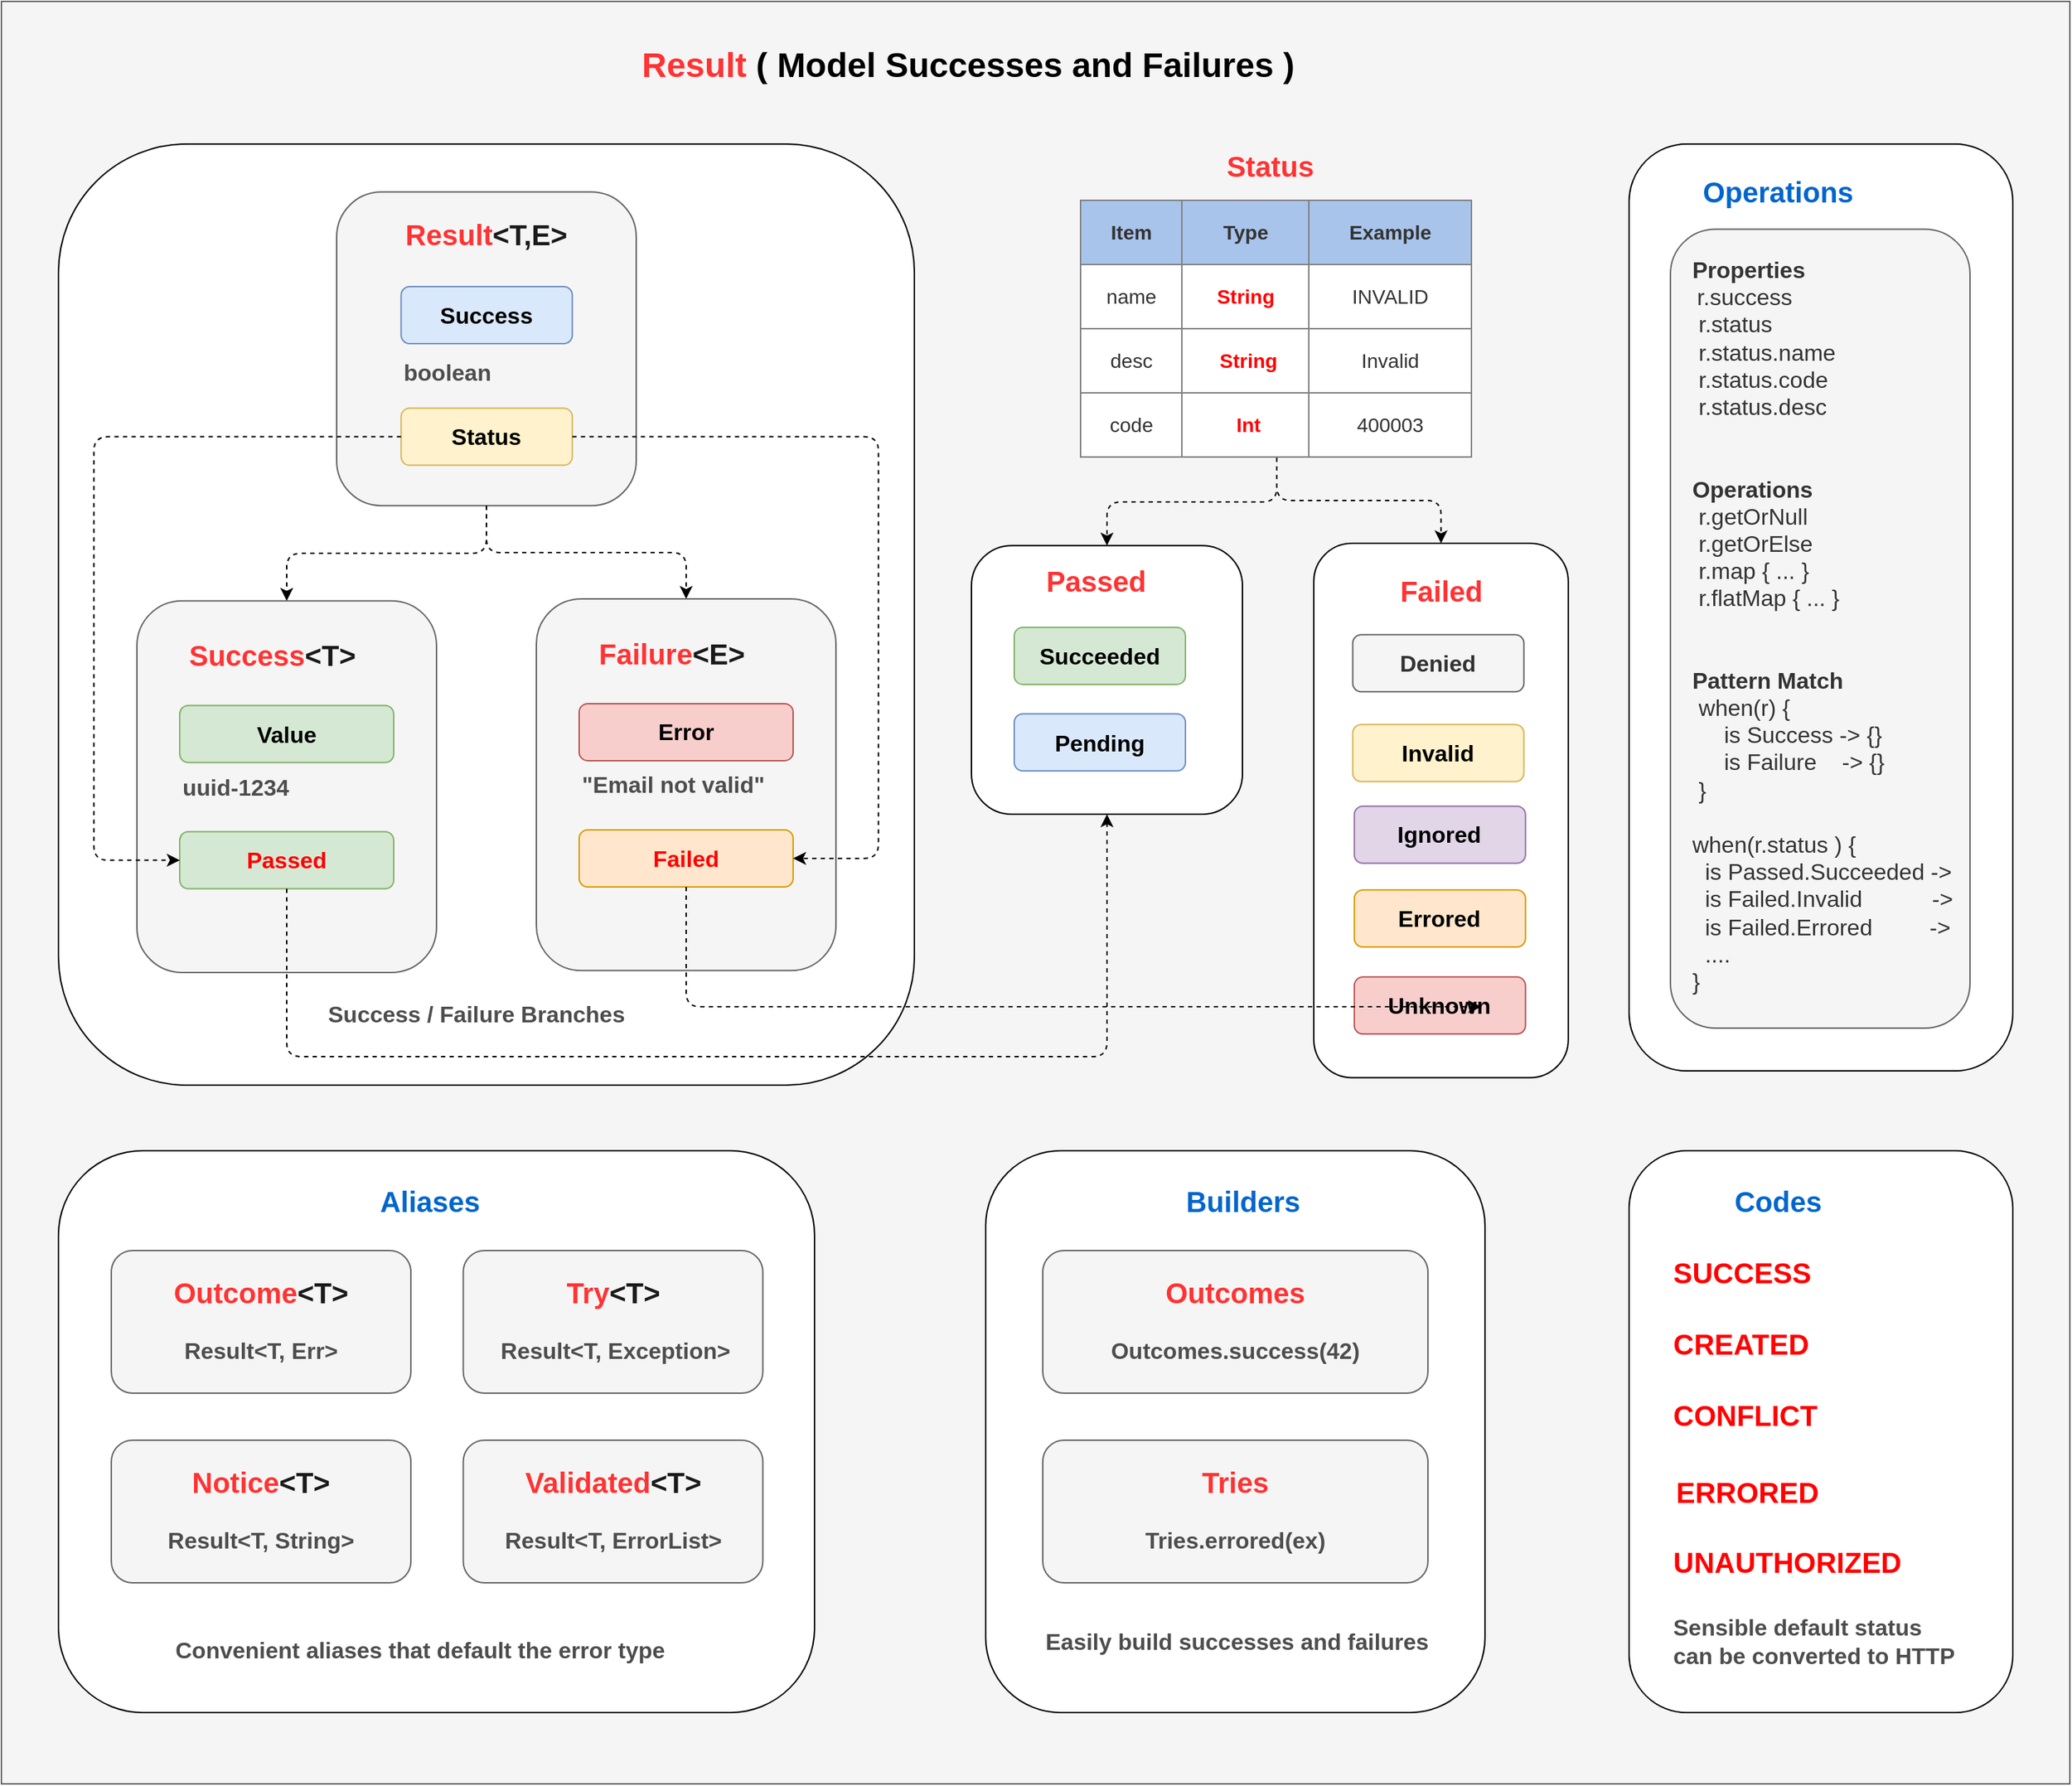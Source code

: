 <mxfile version="13.10.8" type="device"><diagram id="WI9T0HZ2pTsCkuznbFz-" name="Page-1"><mxGraphModel dx="1581" dy="943" grid="1" gridSize="10" guides="1" tooltips="1" connect="1" arrows="1" fold="1" page="1" pageScale="1" pageWidth="583" pageHeight="413" math="0" shadow="0"><root><mxCell id="0"/><mxCell id="1" parent="0"/><mxCell id="dkpI0AUmnZosLw2rEWEU-10" value="" style="rounded=0;whiteSpace=wrap;html=1;fillColor=#f5f5f5;strokeColor=#666666;fontColor=#333333;" parent="1" vertex="1"><mxGeometry x="20" y="20" width="1450" height="1250" as="geometry"/></mxCell><mxCell id="T8CNeDvAvUPooLHLlza4-69" value="" style="rounded=1;whiteSpace=wrap;html=1;glass=0;align=left;" vertex="1" parent="1"><mxGeometry x="60" y="826" width="530" height="394" as="geometry"/></mxCell><mxCell id="T8CNeDvAvUPooLHLlza4-52" value="" style="rounded=1;whiteSpace=wrap;html=1;glass=0;align=left;" vertex="1" parent="1"><mxGeometry x="60" y="120" width="600" height="660" as="geometry"/></mxCell><mxCell id="dkpI0AUmnZosLw2rEWEU-12" value="&lt;font style=&quot;font-size: 24px&quot;&gt;&lt;b&gt;&lt;font color=&quot;#ff3333&quot; style=&quot;font-size: 24px&quot;&gt;Result&lt;/font&gt;&lt;font color=&quot;#3333ff&quot; style=&quot;font-size: 24px&quot;&gt;&amp;nbsp;&lt;/font&gt;( Model Successes and Failures )&lt;/b&gt;&lt;/font&gt;" style="text;html=1;strokeColor=none;fillColor=none;align=left;verticalAlign=middle;whiteSpace=wrap;rounded=0;" parent="1" vertex="1"><mxGeometry x="467.4" y="55" width="490" height="20" as="geometry"/></mxCell><mxCell id="HlOIRCmBT_TTQaV18blw-136" value="" style="rounded=1;whiteSpace=wrap;html=1;glass=0;strokeWidth=1;fontSize=14;align=left;fillColor=#f5f5f5;strokeColor=#666666;fontColor=#333333;" parent="1" vertex="1"><mxGeometry x="97.04" y="896" width="210" height="100" as="geometry"/></mxCell><mxCell id="HlOIRCmBT_TTQaV18blw-143" value="&lt;div&gt;&lt;b&gt;&lt;span style=&quot;font-size: 20px&quot;&gt;&lt;font color=&quot;#ff3333&quot;&gt;Outcome&lt;/font&gt;&lt;font color=&quot;#1a1a1a&quot;&gt;&amp;lt;T&amp;gt;&lt;/font&gt;&lt;/span&gt;&lt;/b&gt;&lt;/div&gt;" style="text;html=1;strokeColor=none;fillColor=none;align=center;verticalAlign=middle;whiteSpace=wrap;rounded=0;" parent="1" vertex="1"><mxGeometry x="137.04" y="910.1" width="130" height="30" as="geometry"/></mxCell><mxCell id="HlOIRCmBT_TTQaV18blw-146" value="&lt;span style=&quot;font-size: 16px&quot;&gt;&lt;b&gt;Result&amp;lt;T, Err&amp;gt;&lt;/b&gt;&lt;/span&gt;" style="text;html=1;strokeColor=none;fillColor=none;align=center;verticalAlign=middle;whiteSpace=wrap;rounded=0;fontColor=#4D4D4D;" parent="1" vertex="1"><mxGeometry x="117.04" y="956" width="170" height="20" as="geometry"/></mxCell><mxCell id="OcMX7YEu_8CPOmPkOo8j-47" value="" style="rounded=1;whiteSpace=wrap;html=1;glass=0;align=left;" parent="1" vertex="1"><mxGeometry x="700" y="401.59" width="190" height="188.41" as="geometry"/></mxCell><mxCell id="OcMX7YEu_8CPOmPkOo8j-48" value="&lt;b&gt;&lt;font style=&quot;font-size: 16px&quot;&gt;Pending&lt;/font&gt;&lt;/b&gt;" style="rounded=1;whiteSpace=wrap;html=1;fillColor=#dae8fc;strokeColor=#6c8ebf;" parent="1" vertex="1"><mxGeometry x="730.0" y="519.65" width="120" height="40" as="geometry"/></mxCell><mxCell id="OcMX7YEu_8CPOmPkOo8j-51" value="&lt;font color=&quot;#ff3333&quot;&gt;&lt;span style=&quot;font-size: 20px&quot;&gt;&lt;b&gt;Passed&lt;/b&gt;&lt;/span&gt;&lt;/font&gt;" style="text;html=1;strokeColor=none;fillColor=none;align=center;verticalAlign=middle;whiteSpace=wrap;rounded=0;" parent="1" vertex="1"><mxGeometry x="725.67" y="411.01" width="123.22" height="30" as="geometry"/></mxCell><mxCell id="OcMX7YEu_8CPOmPkOo8j-52" value="&lt;span style=&quot;font-size: 16px&quot;&gt;&lt;b&gt;Succeeded&lt;/b&gt;&lt;/span&gt;" style="rounded=1;whiteSpace=wrap;html=1;fillColor=#d5e8d4;strokeColor=#82b366;" parent="1" vertex="1"><mxGeometry x="730" y="458.96" width="120" height="40" as="geometry"/></mxCell><mxCell id="T8CNeDvAvUPooLHLlza4-9" value="" style="rounded=1;whiteSpace=wrap;html=1;glass=0;align=left;" vertex="1" parent="1"><mxGeometry x="940.0" y="400" width="178.39" height="374.71" as="geometry"/></mxCell><mxCell id="T8CNeDvAvUPooLHLlza4-10" value="&lt;b&gt;&lt;font style=&quot;font-size: 16px&quot;&gt;Ignored&lt;/font&gt;&lt;/b&gt;" style="rounded=1;whiteSpace=wrap;html=1;fillColor=#e1d5e7;strokeColor=#9673a6;" vertex="1" parent="1"><mxGeometry x="968.39" y="584.4" width="120" height="40" as="geometry"/></mxCell><mxCell id="T8CNeDvAvUPooLHLlza4-11" value="&lt;b&gt;&lt;font style=&quot;font-size: 16px&quot;&gt;Errored&lt;/font&gt;&lt;/b&gt;" style="rounded=1;whiteSpace=wrap;html=1;fillColor=#ffe6cc;strokeColor=#d79b00;" vertex="1" parent="1"><mxGeometry x="968.39" y="643.1" width="120" height="40" as="geometry"/></mxCell><mxCell id="T8CNeDvAvUPooLHLlza4-12" value="&lt;b&gt;&lt;font style=&quot;font-size: 16px&quot;&gt;Invalid&lt;/font&gt;&lt;/b&gt;" style="rounded=1;whiteSpace=wrap;html=1;fillColor=#fff2cc;strokeColor=#d6b656;" vertex="1" parent="1"><mxGeometry x="967.28" y="527.1" width="120" height="40" as="geometry"/></mxCell><mxCell id="T8CNeDvAvUPooLHLlza4-13" value="&lt;div&gt;&lt;b style=&quot;color: rgb(255 , 51 , 51)&quot;&gt;&lt;font style=&quot;font-size: 20px&quot;&gt;Failed&lt;/font&gt;&lt;/b&gt;&lt;/div&gt;" style="text;html=1;strokeColor=none;fillColor=none;align=center;verticalAlign=middle;whiteSpace=wrap;rounded=0;" vertex="1" parent="1"><mxGeometry x="968.39" y="417.71" width="123.22" height="30" as="geometry"/></mxCell><mxCell id="T8CNeDvAvUPooLHLlza4-14" value="&lt;span style=&quot;font-size: 16px&quot;&gt;&lt;b&gt;Denied&lt;/b&gt;&lt;/span&gt;" style="rounded=1;whiteSpace=wrap;html=1;fillColor=#f5f5f5;strokeColor=#666666;fontColor=#333333;" vertex="1" parent="1"><mxGeometry x="967.28" y="464.1" width="120" height="40" as="geometry"/></mxCell><mxCell id="T8CNeDvAvUPooLHLlza4-15" value="&lt;b&gt;&lt;font style=&quot;font-size: 16px&quot;&gt;Unknown&lt;/font&gt;&lt;/b&gt;" style="rounded=1;whiteSpace=wrap;html=1;fillColor=#f8cecc;strokeColor=#b85450;" vertex="1" parent="1"><mxGeometry x="968.39" y="704.16" width="120" height="40" as="geometry"/></mxCell><mxCell id="T8CNeDvAvUPooLHLlza4-19" value="&lt;font color=&quot;#ff3333&quot;&gt;&lt;span style=&quot;font-size: 20px&quot;&gt;&lt;b&gt;Status&lt;/b&gt;&lt;/span&gt;&lt;/font&gt;" style="text;html=1;strokeColor=none;fillColor=none;align=center;verticalAlign=middle;whiteSpace=wrap;rounded=0;" vertex="1" parent="1"><mxGeometry x="847.59" y="120.0" width="123.22" height="30" as="geometry"/></mxCell><mxCell id="T8CNeDvAvUPooLHLlza4-21" value="&lt;table border=&quot;1&quot; width=&quot;100%&quot; style=&quot;width: 100% ; height: 100% ; border-collapse: collapse ; font-size: 14px ; background-color: rgb(255 , 255 , 255)&quot;&gt;&lt;tbody style=&quot;font-size: 14px&quot;&gt;&lt;tr style=&quot;font-size: 14px&quot;&gt;&lt;td align=&quot;center&quot; style=&quot;font-size: 14px ; background-color: rgb(169 , 196 , 235)&quot;&gt;&lt;b style=&quot;font-size: 14px&quot;&gt;Item&lt;/b&gt;&lt;/td&gt;&lt;td style=&quot;text-align: center ; background-color: rgb(169 , 196 , 235)&quot;&gt;&lt;b&gt;Type&lt;/b&gt;&lt;br&gt;&lt;/td&gt;&lt;td align=&quot;center&quot; style=&quot;font-size: 14px ; background-color: rgb(169 , 196 , 235)&quot;&gt;&lt;b style=&quot;font-size: 14px&quot;&gt;Example&lt;/b&gt;&lt;/td&gt;&lt;/tr&gt;&lt;tr style=&quot;font-size: 14px&quot;&gt;&lt;td align=&quot;center&quot; style=&quot;font-size: 14px&quot;&gt;name&lt;/td&gt;&lt;td style=&quot;text-align: center&quot;&gt;&lt;b&gt;&lt;font color=&quot;#ff0000&quot;&gt;String&lt;/font&gt;&lt;/b&gt;&lt;/td&gt;&lt;td align=&quot;center&quot; style=&quot;font-size: 14px&quot;&gt;INVALID&lt;/td&gt;&lt;/tr&gt;&lt;tr style=&quot;font-size: 14px&quot;&gt;&lt;td align=&quot;center&quot; style=&quot;font-size: 14px&quot;&gt;desc&lt;br style=&quot;font-size: 14px&quot;&gt;&lt;/td&gt;&lt;td style=&quot;text-align: center&quot;&gt;&amp;nbsp;&lt;font color=&quot;#ff0000&quot;&gt;&lt;b&gt;String&lt;/b&gt;&lt;/font&gt;&lt;/td&gt;&lt;td align=&quot;center&quot; style=&quot;font-size: 14px&quot;&gt;Invalid&lt;/td&gt;&lt;/tr&gt;&lt;tr style=&quot;font-size: 14px&quot;&gt;&lt;td style=&quot;text-align: center ; font-size: 14px&quot;&gt;code&lt;/td&gt;&lt;td style=&quot;text-align: center&quot;&gt;&amp;nbsp;&lt;font color=&quot;#ff0000&quot;&gt;&lt;b&gt;Int&lt;/b&gt;&lt;/font&gt;&lt;/td&gt;&lt;td style=&quot;text-align: center ; font-size: 14px&quot;&gt;400003&lt;br&gt;&lt;/td&gt;&lt;/tr&gt;&lt;/tbody&gt;&lt;/table&gt;" style="text;html=1;strokeColor=none;fillColor=none;overflow=fill;rounded=0;glass=0;align=left;fontColor=#333333;fontSize=14;" vertex="1" parent="1"><mxGeometry x="776.31" y="158.79" width="275.44" height="181.21" as="geometry"/></mxCell><mxCell id="T8CNeDvAvUPooLHLlza4-27" value="" style="rounded=1;whiteSpace=wrap;html=1;glass=0;align=left;fillColor=#f5f5f5;strokeColor=#666666;fontColor=#333333;" vertex="1" parent="1"><mxGeometry x="115" y="440.34" width="210" height="260.61" as="geometry"/></mxCell><mxCell id="T8CNeDvAvUPooLHLlza4-31" value="&lt;font size=&quot;1&quot;&gt;&lt;b style=&quot;font-size: 20px&quot;&gt;&lt;font color=&quot;#ff3333&quot;&gt;Success&lt;/font&gt;&lt;font color=&quot;#1a1a1a&quot;&gt;&amp;lt;T&amp;gt;&lt;/font&gt;&lt;/b&gt;&lt;/font&gt;" style="text;html=1;strokeColor=none;fillColor=none;align=center;verticalAlign=middle;whiteSpace=wrap;rounded=0;" vertex="1" parent="1"><mxGeometry x="145.0" y="463.34" width="130" height="30" as="geometry"/></mxCell><mxCell id="T8CNeDvAvUPooLHLlza4-34" value="&lt;b&gt;&lt;font style=&quot;font-size: 16px&quot;&gt;Value&lt;/font&gt;&lt;/b&gt;" style="rounded=1;whiteSpace=wrap;html=1;fillColor=#d5e8d4;strokeColor=#82b366;" vertex="1" parent="1"><mxGeometry x="145" y="513.74" width="150" height="40" as="geometry"/></mxCell><mxCell id="T8CNeDvAvUPooLHLlza4-35" value="&lt;b&gt;&lt;font style=&quot;font-size: 16px&quot; color=&quot;#ff0000&quot;&gt;Passed&lt;/font&gt;&lt;/b&gt;" style="rounded=1;whiteSpace=wrap;html=1;fillColor=#d5e8d4;strokeColor=#82b366;" vertex="1" parent="1"><mxGeometry x="145" y="602.28" width="150" height="40" as="geometry"/></mxCell><mxCell id="T8CNeDvAvUPooLHLlza4-37" value="" style="rounded=1;whiteSpace=wrap;html=1;glass=0;align=left;fillColor=#f5f5f5;strokeColor=#666666;fontColor=#333333;" vertex="1" parent="1"><mxGeometry x="255.0" y="153.62" width="210" height="220" as="geometry"/></mxCell><mxCell id="T8CNeDvAvUPooLHLlza4-38" value="&lt;font size=&quot;1&quot;&gt;&lt;b style=&quot;font-size: 20px&quot;&gt;&lt;font color=&quot;#ff3333&quot;&gt;Result&lt;/font&gt;&lt;font color=&quot;#1a1a1a&quot;&gt;&amp;lt;T,E&amp;gt;&lt;/font&gt;&lt;/b&gt;&lt;/font&gt;" style="text;html=1;strokeColor=none;fillColor=none;align=center;verticalAlign=middle;whiteSpace=wrap;rounded=0;" vertex="1" parent="1"><mxGeometry x="295.2" y="167.94" width="130" height="30" as="geometry"/></mxCell><mxCell id="T8CNeDvAvUPooLHLlza4-39" value="&lt;b&gt;&lt;font style=&quot;font-size: 16px&quot;&gt;Success&lt;/font&gt;&lt;/b&gt;" style="rounded=1;whiteSpace=wrap;html=1;fillColor=#dae8fc;strokeColor=#6c8ebf;" vertex="1" parent="1"><mxGeometry x="300.2" y="220.0" width="120" height="40" as="geometry"/></mxCell><mxCell id="T8CNeDvAvUPooLHLlza4-40" value="&lt;b&gt;&lt;font style=&quot;font-size: 16px&quot;&gt;Status&lt;/font&gt;&lt;/b&gt;" style="rounded=1;whiteSpace=wrap;html=1;fillColor=#fff2cc;strokeColor=#d6b656;" vertex="1" parent="1"><mxGeometry x="300.2" y="305.31" width="120" height="40" as="geometry"/></mxCell><mxCell id="T8CNeDvAvUPooLHLlza4-42" value="" style="edgeStyle=elbowEdgeStyle;elbow=vertical;endArrow=classic;html=1;exitX=0.5;exitY=1;exitDx=0;exitDy=0;entryX=0.5;entryY=0;entryDx=0;entryDy=0;dashed=1;" edge="1" parent="1" source="T8CNeDvAvUPooLHLlza4-37" target="T8CNeDvAvUPooLHLlza4-27"><mxGeometry width="50" height="50" relative="1" as="geometry"><mxPoint x="315.0" y="770.75" as="sourcePoint"/><mxPoint x="365.0" y="720.75" as="targetPoint"/></mxGeometry></mxCell><mxCell id="T8CNeDvAvUPooLHLlza4-43" value="" style="edgeStyle=elbowEdgeStyle;elbow=vertical;endArrow=classic;html=1;exitX=0.5;exitY=1;exitDx=0;exitDy=0;entryX=0.5;entryY=0;entryDx=0;entryDy=0;dashed=1;" edge="1" parent="1" source="T8CNeDvAvUPooLHLlza4-37" target="T8CNeDvAvUPooLHLlza4-46"><mxGeometry width="50" height="50" relative="1" as="geometry"><mxPoint x="370.0" y="383.62" as="sourcePoint"/><mxPoint x="500" y="460.14" as="targetPoint"/></mxGeometry></mxCell><mxCell id="T8CNeDvAvUPooLHLlza4-44" value="&lt;font color=&quot;#4d4d4d&quot;&gt;&lt;span style=&quot;font-size: 16px&quot;&gt;&lt;b&gt;uuid-1234&lt;/b&gt;&lt;/span&gt;&lt;/font&gt;" style="text;html=1;strokeColor=none;fillColor=none;align=left;verticalAlign=middle;whiteSpace=wrap;rounded=0;" vertex="1" parent="1"><mxGeometry x="145" y="560.64" width="113.88" height="20" as="geometry"/></mxCell><mxCell id="T8CNeDvAvUPooLHLlza4-46" value="" style="rounded=1;whiteSpace=wrap;html=1;glass=0;align=left;fillColor=#f5f5f5;strokeColor=#666666;fontColor=#333333;" vertex="1" parent="1"><mxGeometry x="395.0" y="439.04" width="210" height="260.61" as="geometry"/></mxCell><mxCell id="T8CNeDvAvUPooLHLlza4-47" value="&lt;font size=&quot;1&quot;&gt;&lt;b style=&quot;font-size: 20px&quot;&gt;&lt;font color=&quot;#ff3333&quot;&gt;Failure&lt;/font&gt;&lt;font color=&quot;#1a1a1a&quot;&gt;&amp;lt;E&amp;gt;&lt;/font&gt;&lt;/b&gt;&lt;/font&gt;" style="text;html=1;strokeColor=none;fillColor=none;align=center;verticalAlign=middle;whiteSpace=wrap;rounded=0;" vertex="1" parent="1"><mxGeometry x="425.0" y="462.04" width="130" height="30" as="geometry"/></mxCell><mxCell id="T8CNeDvAvUPooLHLlza4-48" value="&lt;b&gt;&lt;font style=&quot;font-size: 16px&quot;&gt;Error&lt;/font&gt;&lt;/b&gt;" style="rounded=1;whiteSpace=wrap;html=1;fillColor=#f8cecc;strokeColor=#b85450;" vertex="1" parent="1"><mxGeometry x="425.0" y="512.44" width="150" height="40" as="geometry"/></mxCell><mxCell id="T8CNeDvAvUPooLHLlza4-49" value="&lt;b&gt;&lt;font style=&quot;font-size: 16px&quot; color=&quot;#ff0000&quot;&gt;Failed&lt;/font&gt;&lt;/b&gt;" style="rounded=1;whiteSpace=wrap;html=1;fillColor=#ffe6cc;strokeColor=#d79b00;" vertex="1" parent="1"><mxGeometry x="425.0" y="600.98" width="150" height="40" as="geometry"/></mxCell><mxCell id="T8CNeDvAvUPooLHLlza4-50" value="&lt;font style=&quot;font-size: 16px&quot; color=&quot;#4d4d4d&quot;&gt;&lt;b&gt;&quot;Email not valid&quot;&lt;/b&gt;&lt;/font&gt;" style="text;html=1;strokeColor=none;fillColor=none;align=left;verticalAlign=middle;whiteSpace=wrap;rounded=0;" vertex="1" parent="1"><mxGeometry x="425.0" y="559.34" width="150" height="20" as="geometry"/></mxCell><mxCell id="T8CNeDvAvUPooLHLlza4-54" value="" style="edgeStyle=elbowEdgeStyle;elbow=vertical;endArrow=classic;html=1;dashed=1;exitX=0.5;exitY=1;exitDx=0;exitDy=0;entryX=0.5;entryY=0;entryDx=0;entryDy=0;" edge="1" parent="1" source="T8CNeDvAvUPooLHLlza4-21" target="OcMX7YEu_8CPOmPkOo8j-47"><mxGeometry width="50" height="50" relative="1" as="geometry"><mxPoint x="643.53" y="402.06" as="sourcePoint"/><mxPoint x="693.53" y="352.06" as="targetPoint"/></mxGeometry></mxCell><mxCell id="T8CNeDvAvUPooLHLlza4-55" value="" style="edgeStyle=elbowEdgeStyle;elbow=vertical;endArrow=classic;html=1;dashed=1;exitX=0.5;exitY=1;exitDx=0;exitDy=0;entryX=0.5;entryY=0;entryDx=0;entryDy=0;" edge="1" parent="1" source="T8CNeDvAvUPooLHLlza4-21" target="T8CNeDvAvUPooLHLlza4-9"><mxGeometry width="50" height="50" relative="1" as="geometry"><mxPoint x="924.03" y="364.93" as="sourcePoint"/><mxPoint x="808.53" y="453.04" as="targetPoint"/></mxGeometry></mxCell><mxCell id="T8CNeDvAvUPooLHLlza4-60" value="" style="rounded=1;whiteSpace=wrap;html=1;glass=0;strokeWidth=1;fontSize=14;align=left;fillColor=#f5f5f5;strokeColor=#666666;fontColor=#333333;" vertex="1" parent="1"><mxGeometry x="343.76" y="896" width="210" height="100" as="geometry"/></mxCell><mxCell id="T8CNeDvAvUPooLHLlza4-61" value="&lt;div&gt;&lt;b&gt;&lt;span style=&quot;font-size: 20px&quot;&gt;&lt;font color=&quot;#ff3333&quot;&gt;Try&lt;/font&gt;&lt;font color=&quot;#1a1a1a&quot;&gt;&amp;lt;T&amp;gt;&lt;/font&gt;&lt;/span&gt;&lt;/b&gt;&lt;/div&gt;" style="text;html=1;strokeColor=none;fillColor=none;align=center;verticalAlign=middle;whiteSpace=wrap;rounded=0;" vertex="1" parent="1"><mxGeometry x="383.76" y="910.1" width="130" height="30" as="geometry"/></mxCell><mxCell id="T8CNeDvAvUPooLHLlza4-62" value="&lt;span style=&quot;font-size: 16px&quot;&gt;&lt;b&gt;Result&amp;lt;T, Exception&amp;gt;&lt;/b&gt;&lt;/span&gt;" style="text;html=1;strokeColor=none;fillColor=none;align=center;verticalAlign=middle;whiteSpace=wrap;rounded=0;fontColor=#4D4D4D;" vertex="1" parent="1"><mxGeometry x="363.76" y="956" width="173.28" height="20" as="geometry"/></mxCell><mxCell id="T8CNeDvAvUPooLHLlza4-63" value="" style="rounded=1;whiteSpace=wrap;html=1;glass=0;strokeWidth=1;fontSize=14;align=left;fillColor=#f5f5f5;strokeColor=#666666;fontColor=#333333;" vertex="1" parent="1"><mxGeometry x="97.04" y="1029" width="210" height="100" as="geometry"/></mxCell><mxCell id="T8CNeDvAvUPooLHLlza4-64" value="&lt;div&gt;&lt;b&gt;&lt;span style=&quot;font-size: 20px&quot;&gt;&lt;font color=&quot;#ff3333&quot;&gt;Notice&lt;/font&gt;&lt;font color=&quot;#1a1a1a&quot;&gt;&amp;lt;T&amp;gt;&lt;/font&gt;&lt;/span&gt;&lt;/b&gt;&lt;/div&gt;" style="text;html=1;strokeColor=none;fillColor=none;align=center;verticalAlign=middle;whiteSpace=wrap;rounded=0;" vertex="1" parent="1"><mxGeometry x="137.04" y="1043.1" width="130" height="30" as="geometry"/></mxCell><mxCell id="T8CNeDvAvUPooLHLlza4-65" value="&lt;span style=&quot;font-size: 16px&quot;&gt;&lt;b&gt;Result&amp;lt;T, String&amp;gt;&lt;/b&gt;&lt;/span&gt;" style="text;html=1;strokeColor=none;fillColor=none;align=center;verticalAlign=middle;whiteSpace=wrap;rounded=0;fontColor=#4D4D4D;" vertex="1" parent="1"><mxGeometry x="117.04" y="1089" width="170" height="20" as="geometry"/></mxCell><mxCell id="T8CNeDvAvUPooLHLlza4-66" value="" style="rounded=1;whiteSpace=wrap;html=1;glass=0;strokeWidth=1;fontSize=14;align=left;fillColor=#f5f5f5;strokeColor=#666666;fontColor=#333333;" vertex="1" parent="1"><mxGeometry x="343.76" y="1029" width="210" height="100" as="geometry"/></mxCell><mxCell id="T8CNeDvAvUPooLHLlza4-67" value="&lt;div&gt;&lt;b&gt;&lt;span style=&quot;font-size: 20px&quot;&gt;&lt;font color=&quot;#ff3333&quot;&gt;Validated&lt;/font&gt;&lt;font color=&quot;#1a1a1a&quot;&gt;&amp;lt;T&amp;gt;&lt;/font&gt;&lt;/span&gt;&lt;/b&gt;&lt;/div&gt;" style="text;html=1;strokeColor=none;fillColor=none;align=center;verticalAlign=middle;whiteSpace=wrap;rounded=0;" vertex="1" parent="1"><mxGeometry x="383.76" y="1043.1" width="130" height="30" as="geometry"/></mxCell><mxCell id="T8CNeDvAvUPooLHLlza4-68" value="&lt;span style=&quot;font-size: 16px&quot;&gt;&lt;b&gt;Result&amp;lt;T, ErrorList&amp;gt;&lt;/b&gt;&lt;/span&gt;" style="text;html=1;strokeColor=none;fillColor=none;align=center;verticalAlign=middle;whiteSpace=wrap;rounded=0;fontColor=#4D4D4D;" vertex="1" parent="1"><mxGeometry x="363.76" y="1089" width="170" height="20" as="geometry"/></mxCell><mxCell id="T8CNeDvAvUPooLHLlza4-70" value="&lt;span style=&quot;font-size: 20px&quot;&gt;&lt;b&gt;&lt;font color=&quot;#0066cc&quot;&gt;Aliases&lt;/font&gt;&lt;/b&gt;&lt;/span&gt;" style="text;html=1;strokeColor=none;fillColor=none;align=center;verticalAlign=middle;whiteSpace=wrap;rounded=0;" vertex="1" parent="1"><mxGeometry x="258.9" y="846" width="123.22" height="30" as="geometry"/></mxCell><mxCell id="T8CNeDvAvUPooLHLlza4-72" value="" style="edgeStyle=elbowEdgeStyle;elbow=horizontal;endArrow=classic;html=1;dashed=1;exitX=0;exitY=0.5;exitDx=0;exitDy=0;entryX=0;entryY=0.5;entryDx=0;entryDy=0;" edge="1" parent="1" source="T8CNeDvAvUPooLHLlza4-40" target="T8CNeDvAvUPooLHLlza4-35"><mxGeometry width="50" height="50" relative="1" as="geometry"><mxPoint x="14.8" y="730" as="sourcePoint"/><mxPoint x="64.8" y="680" as="targetPoint"/><Array as="points"><mxPoint x="84.8" y="470"/></Array></mxGeometry></mxCell><mxCell id="T8CNeDvAvUPooLHLlza4-73" value="" style="edgeStyle=elbowEdgeStyle;elbow=horizontal;endArrow=classic;html=1;dashed=1;exitX=1;exitY=0.5;exitDx=0;exitDy=0;entryX=1;entryY=0.5;entryDx=0;entryDy=0;" edge="1" parent="1" source="T8CNeDvAvUPooLHLlza4-40" target="T8CNeDvAvUPooLHLlza4-49"><mxGeometry width="50" height="50" relative="1" as="geometry"><mxPoint x="310.2" y="332.31" as="sourcePoint"/><mxPoint x="155.0" y="632.28" as="targetPoint"/><Array as="points"><mxPoint x="634.8" y="480"/></Array></mxGeometry></mxCell><mxCell id="T8CNeDvAvUPooLHLlza4-74" value="&lt;font style=&quot;font-size: 16px&quot; color=&quot;#4d4d4d&quot;&gt;&lt;b&gt;boolean&lt;/b&gt;&lt;/font&gt;" style="text;html=1;strokeColor=none;fillColor=none;align=left;verticalAlign=middle;whiteSpace=wrap;rounded=0;" vertex="1" parent="1"><mxGeometry x="300.2" y="270.0" width="130" height="20" as="geometry"/></mxCell><mxCell id="T8CNeDvAvUPooLHLlza4-76" value="" style="edgeStyle=elbowEdgeStyle;elbow=vertical;endArrow=classic;html=1;dashed=1;entryX=0.5;entryY=1;entryDx=0;entryDy=0;exitX=0.5;exitY=1;exitDx=0;exitDy=0;" edge="1" parent="1" source="T8CNeDvAvUPooLHLlza4-35" target="OcMX7YEu_8CPOmPkOo8j-47"><mxGeometry width="50" height="50" relative="1" as="geometry"><mxPoint x="787.4" y="795" as="sourcePoint"/><mxPoint x="837.4" y="745" as="targetPoint"/><Array as="points"><mxPoint x="510" y="760"/><mxPoint x="627.4" y="755"/></Array></mxGeometry></mxCell><mxCell id="T8CNeDvAvUPooLHLlza4-77" value="" style="edgeStyle=elbowEdgeStyle;elbow=vertical;endArrow=classic;html=1;dashed=1;exitX=0.5;exitY=1;exitDx=0;exitDy=0;" edge="1" parent="1" source="T8CNeDvAvUPooLHLlza4-49"><mxGeometry width="50" height="50" relative="1" as="geometry"><mxPoint x="262.6" y="647.28" as="sourcePoint"/><mxPoint x="1057.4" y="725" as="targetPoint"/><Array as="points"><mxPoint x="797.4" y="725"/><mxPoint x="797.4" y="725"/><mxPoint x="637.4" y="765"/></Array></mxGeometry></mxCell><mxCell id="T8CNeDvAvUPooLHLlza4-78" value="" style="rounded=1;whiteSpace=wrap;html=1;glass=0;align=left;" vertex="1" parent="1"><mxGeometry x="710" y="826" width="350" height="394" as="geometry"/></mxCell><mxCell id="T8CNeDvAvUPooLHLlza4-79" value="" style="rounded=1;whiteSpace=wrap;html=1;glass=0;strokeWidth=1;fontSize=14;align=left;fillColor=#f5f5f5;strokeColor=#666666;fontColor=#333333;" vertex="1" parent="1"><mxGeometry x="750" y="896" width="270" height="100" as="geometry"/></mxCell><mxCell id="T8CNeDvAvUPooLHLlza4-80" value="&lt;div&gt;&lt;b&gt;&lt;span style=&quot;font-size: 20px&quot;&gt;&lt;font color=&quot;#ff3333&quot;&gt;Outcomes&lt;/font&gt;&lt;/span&gt;&lt;/b&gt;&lt;/div&gt;" style="text;html=1;strokeColor=none;fillColor=none;align=center;verticalAlign=middle;whiteSpace=wrap;rounded=0;" vertex="1" parent="1"><mxGeometry x="820.0" y="910.1" width="130" height="30" as="geometry"/></mxCell><mxCell id="T8CNeDvAvUPooLHLlza4-81" value="&lt;span style=&quot;font-size: 16px&quot;&gt;&lt;b&gt;Outcomes.success(42)&lt;/b&gt;&lt;/span&gt;" style="text;html=1;strokeColor=none;fillColor=none;align=center;verticalAlign=middle;whiteSpace=wrap;rounded=0;fontColor=#4D4D4D;" vertex="1" parent="1"><mxGeometry x="770" y="956" width="230" height="20" as="geometry"/></mxCell><mxCell id="T8CNeDvAvUPooLHLlza4-82" value="" style="rounded=1;whiteSpace=wrap;html=1;glass=0;strokeWidth=1;fontSize=14;align=left;fillColor=#f5f5f5;strokeColor=#666666;fontColor=#333333;" vertex="1" parent="1"><mxGeometry x="750" y="1029" width="270" height="100" as="geometry"/></mxCell><mxCell id="T8CNeDvAvUPooLHLlza4-83" value="&lt;div&gt;&lt;b&gt;&lt;span style=&quot;font-size: 20px&quot;&gt;&lt;font color=&quot;#ff3333&quot;&gt;Tries&lt;/font&gt;&lt;/span&gt;&lt;/b&gt;&lt;/div&gt;" style="text;html=1;strokeColor=none;fillColor=none;align=center;verticalAlign=middle;whiteSpace=wrap;rounded=0;" vertex="1" parent="1"><mxGeometry x="820.0" y="1043.1" width="130" height="30" as="geometry"/></mxCell><mxCell id="T8CNeDvAvUPooLHLlza4-84" value="&lt;span style=&quot;font-size: 16px&quot;&gt;&lt;b&gt;Tries.errored(ex)&lt;/b&gt;&lt;/span&gt;" style="text;html=1;strokeColor=none;fillColor=none;align=center;verticalAlign=middle;whiteSpace=wrap;rounded=0;fontColor=#4D4D4D;" vertex="1" parent="1"><mxGeometry x="770" y="1089" width="230" height="20" as="geometry"/></mxCell><mxCell id="T8CNeDvAvUPooLHLlza4-91" value="&lt;span style=&quot;font-size: 20px&quot;&gt;&lt;b&gt;&lt;font color=&quot;#0066cc&quot;&gt;Builders&lt;/font&gt;&lt;/b&gt;&lt;/span&gt;" style="text;html=1;strokeColor=none;fillColor=none;align=center;verticalAlign=middle;whiteSpace=wrap;rounded=0;" vertex="1" parent="1"><mxGeometry x="828.91" y="846" width="123.22" height="30" as="geometry"/></mxCell><mxCell id="T8CNeDvAvUPooLHLlza4-93" value="" style="rounded=1;whiteSpace=wrap;html=1;glass=0;align=left;" vertex="1" parent="1"><mxGeometry x="1161" y="826" width="269" height="394" as="geometry"/></mxCell><mxCell id="T8CNeDvAvUPooLHLlza4-100" value="&lt;span style=&quot;font-size: 20px&quot;&gt;&lt;b&gt;&lt;font color=&quot;#ff0000&quot;&gt;SUCCESS&amp;nbsp;&lt;/font&gt;&lt;/b&gt;&lt;/span&gt;" style="text;html=1;strokeColor=none;fillColor=none;align=left;verticalAlign=middle;whiteSpace=wrap;rounded=0;" vertex="1" parent="1"><mxGeometry x="1190" y="896" width="167.32" height="30" as="geometry"/></mxCell><mxCell id="T8CNeDvAvUPooLHLlza4-101" value="&lt;span style=&quot;font-size: 20px&quot;&gt;&lt;b&gt;&lt;font color=&quot;#0066cc&quot;&gt;Codes&lt;/font&gt;&lt;/b&gt;&lt;/span&gt;" style="text;html=1;strokeColor=none;fillColor=none;align=center;verticalAlign=middle;whiteSpace=wrap;rounded=0;" vertex="1" parent="1"><mxGeometry x="1203.61" y="846" width="123.22" height="30" as="geometry"/></mxCell><mxCell id="T8CNeDvAvUPooLHLlza4-102" value="&lt;font color=&quot;#ff0000&quot;&gt;&lt;span style=&quot;font-size: 20px&quot;&gt;&lt;b&gt;CREATED&lt;/b&gt;&lt;/span&gt;&lt;/font&gt;" style="text;html=1;strokeColor=none;fillColor=none;align=left;verticalAlign=middle;whiteSpace=wrap;rounded=0;" vertex="1" parent="1"><mxGeometry x="1190" y="946" width="167.32" height="30" as="geometry"/></mxCell><mxCell id="T8CNeDvAvUPooLHLlza4-104" value="&lt;font color=&quot;#ff0000&quot;&gt;&lt;span style=&quot;font-size: 20px&quot;&gt;&lt;b&gt;CONFLICT&lt;/b&gt;&lt;/span&gt;&lt;/font&gt;" style="text;html=1;strokeColor=none;fillColor=none;align=left;verticalAlign=middle;whiteSpace=wrap;rounded=0;" vertex="1" parent="1"><mxGeometry x="1190" y="996" width="165.06" height="30" as="geometry"/></mxCell><mxCell id="T8CNeDvAvUPooLHLlza4-105" value="&lt;font color=&quot;#ff0000&quot;&gt;&lt;span style=&quot;font-size: 20px&quot;&gt;&lt;b&gt;ERRORED&lt;/b&gt;&lt;/span&gt;&lt;/font&gt;" style="text;html=1;strokeColor=none;fillColor=none;align=left;verticalAlign=middle;whiteSpace=wrap;rounded=0;" vertex="1" parent="1"><mxGeometry x="1192.26" y="1050" width="165.06" height="30" as="geometry"/></mxCell><mxCell id="T8CNeDvAvUPooLHLlza4-106" value="&lt;font color=&quot;#ff0000&quot;&gt;&lt;span style=&quot;font-size: 20px&quot;&gt;&lt;b&gt;UNAUTHORIZED&lt;/b&gt;&lt;/span&gt;&lt;/font&gt;" style="text;html=1;strokeColor=none;fillColor=none;align=left;verticalAlign=middle;whiteSpace=wrap;rounded=0;" vertex="1" parent="1"><mxGeometry x="1190" y="1099" width="167.74" height="30" as="geometry"/></mxCell><mxCell id="T8CNeDvAvUPooLHLlza4-107" value="" style="rounded=1;whiteSpace=wrap;html=1;glass=0;align=left;" vertex="1" parent="1"><mxGeometry x="1161" y="120" width="269" height="650" as="geometry"/></mxCell><mxCell id="T8CNeDvAvUPooLHLlza4-108" value="&lt;span style=&quot;font-size: 20px&quot;&gt;&lt;b&gt;&lt;font color=&quot;#0066cc&quot;&gt;Operations&lt;/font&gt;&lt;/b&gt;&lt;/span&gt;" style="text;html=1;strokeColor=none;fillColor=none;align=center;verticalAlign=middle;whiteSpace=wrap;rounded=0;" vertex="1" parent="1"><mxGeometry x="1203.61" y="137.94" width="123.22" height="30" as="geometry"/></mxCell><mxCell id="T8CNeDvAvUPooLHLlza4-109" value="&lt;span style=&quot;font-size: 16px&quot;&gt;&amp;nbsp;&lt;br&gt;&lt;b&gt;&lt;br&gt;&amp;nbsp; &amp;nbsp;Properties&lt;/b&gt;&lt;br&gt;&lt;/span&gt;&amp;nbsp; &amp;nbsp; &amp;nbsp;&lt;font style=&quot;font-size: 16px&quot;&gt;r.success&lt;br&gt;&amp;nbsp; &amp;nbsp; r.status&lt;br&gt;&amp;nbsp; &amp;nbsp; r.status.name&lt;br&gt;&amp;nbsp; &amp;nbsp; r.status.code&lt;br&gt;&amp;nbsp; &amp;nbsp; r.status.desc&lt;br&gt;&lt;br&gt;&lt;b&gt;&amp;nbsp;&lt;br&gt;&amp;nbsp; &amp;nbsp;Operations&lt;/b&gt;&lt;br&gt;&amp;nbsp; &amp;nbsp; r.getOrNull&lt;br&gt;&amp;nbsp; &amp;nbsp; r.getOrElse&lt;br&gt;&amp;nbsp; &amp;nbsp; r.map { ... }&amp;nbsp;&lt;br&gt;&amp;nbsp; &amp;nbsp; r.flatMap { ... }&lt;br&gt;&lt;br&gt;&lt;br&gt;&amp;nbsp; &amp;nbsp;&lt;b&gt;Pattern Match&lt;/b&gt;&lt;br&gt;&amp;nbsp; &amp;nbsp; when(r) {&amp;nbsp;&lt;br&gt;&amp;nbsp; &amp;nbsp; &amp;nbsp; &amp;nbsp; is Success -&amp;gt; {}&lt;br&gt;&amp;nbsp; &amp;nbsp; &amp;nbsp; &amp;nbsp; is Failure&amp;nbsp; &amp;nbsp; -&amp;gt; {}&amp;nbsp;&lt;br&gt;&amp;nbsp; &amp;nbsp; }&lt;br&gt;&lt;br&gt;&amp;nbsp; &amp;nbsp;when(r.status ) {&lt;br&gt;&amp;nbsp; &amp;nbsp; &amp;nbsp;is Passed.Succeeded -&amp;gt;&lt;br&gt;&amp;nbsp; &amp;nbsp; &amp;nbsp;is Failed.Invalid&amp;nbsp; &amp;nbsp; &amp;nbsp; &amp;nbsp; &amp;nbsp; &amp;nbsp;-&amp;gt;&lt;br&gt;&amp;nbsp; &amp;nbsp; &amp;nbsp;is Failed.Errored&amp;nbsp; &amp;nbsp; &amp;nbsp; &amp;nbsp; &amp;nbsp;-&amp;gt;&amp;nbsp;&lt;br&gt;&amp;nbsp; &amp;nbsp; &amp;nbsp;....&lt;br&gt;&amp;nbsp; &amp;nbsp;}&amp;nbsp;&amp;nbsp;&lt;br&gt;&lt;/font&gt;&lt;br&gt;&lt;br&gt;&amp;nbsp;" style="rounded=1;whiteSpace=wrap;html=1;glass=0;align=left;fillColor=#f5f5f5;strokeColor=#666666;fontColor=#333333;" vertex="1" parent="1"><mxGeometry x="1190" y="179.73" width="210" height="560.27" as="geometry"/></mxCell><mxCell id="T8CNeDvAvUPooLHLlza4-110" value="&lt;font style=&quot;font-size: 16px&quot; color=&quot;#4d4d4d&quot;&gt;&lt;b&gt;Convenient aliases that default the error type&lt;/b&gt;&lt;/font&gt;" style="text;html=1;strokeColor=none;fillColor=none;align=left;verticalAlign=middle;whiteSpace=wrap;rounded=0;" vertex="1" parent="1"><mxGeometry x="140" y="1166" width="350" height="20" as="geometry"/></mxCell><mxCell id="T8CNeDvAvUPooLHLlza4-111" value="&lt;font style=&quot;font-size: 16px&quot; color=&quot;#4d4d4d&quot;&gt;&lt;b&gt;Easily build successes and failures&lt;/b&gt;&lt;/font&gt;" style="text;html=1;strokeColor=none;fillColor=none;align=left;verticalAlign=middle;whiteSpace=wrap;rounded=0;" vertex="1" parent="1"><mxGeometry x="750" y="1160" width="280" height="20" as="geometry"/></mxCell><mxCell id="T8CNeDvAvUPooLHLlza4-113" value="&lt;font color=&quot;#4d4d4d&quot;&gt;&lt;span style=&quot;font-size: 16px&quot;&gt;&lt;b&gt;Sensible default status can be converted to HTTP&lt;/b&gt;&lt;/span&gt;&lt;/font&gt;" style="text;html=1;strokeColor=none;fillColor=none;align=left;verticalAlign=middle;whiteSpace=wrap;rounded=0;" vertex="1" parent="1"><mxGeometry x="1190" y="1160" width="200" height="20" as="geometry"/></mxCell><mxCell id="T8CNeDvAvUPooLHLlza4-114" value="&lt;font style=&quot;font-size: 16px&quot; color=&quot;#4d4d4d&quot;&gt;&lt;b&gt;Success / Failure Branches&lt;/b&gt;&lt;/font&gt;" style="text;html=1;strokeColor=none;fillColor=none;align=left;verticalAlign=middle;whiteSpace=wrap;rounded=0;" vertex="1" parent="1"><mxGeometry x="247.08" y="720" width="226.24" height="20" as="geometry"/></mxCell></root></mxGraphModel></diagram></mxfile>